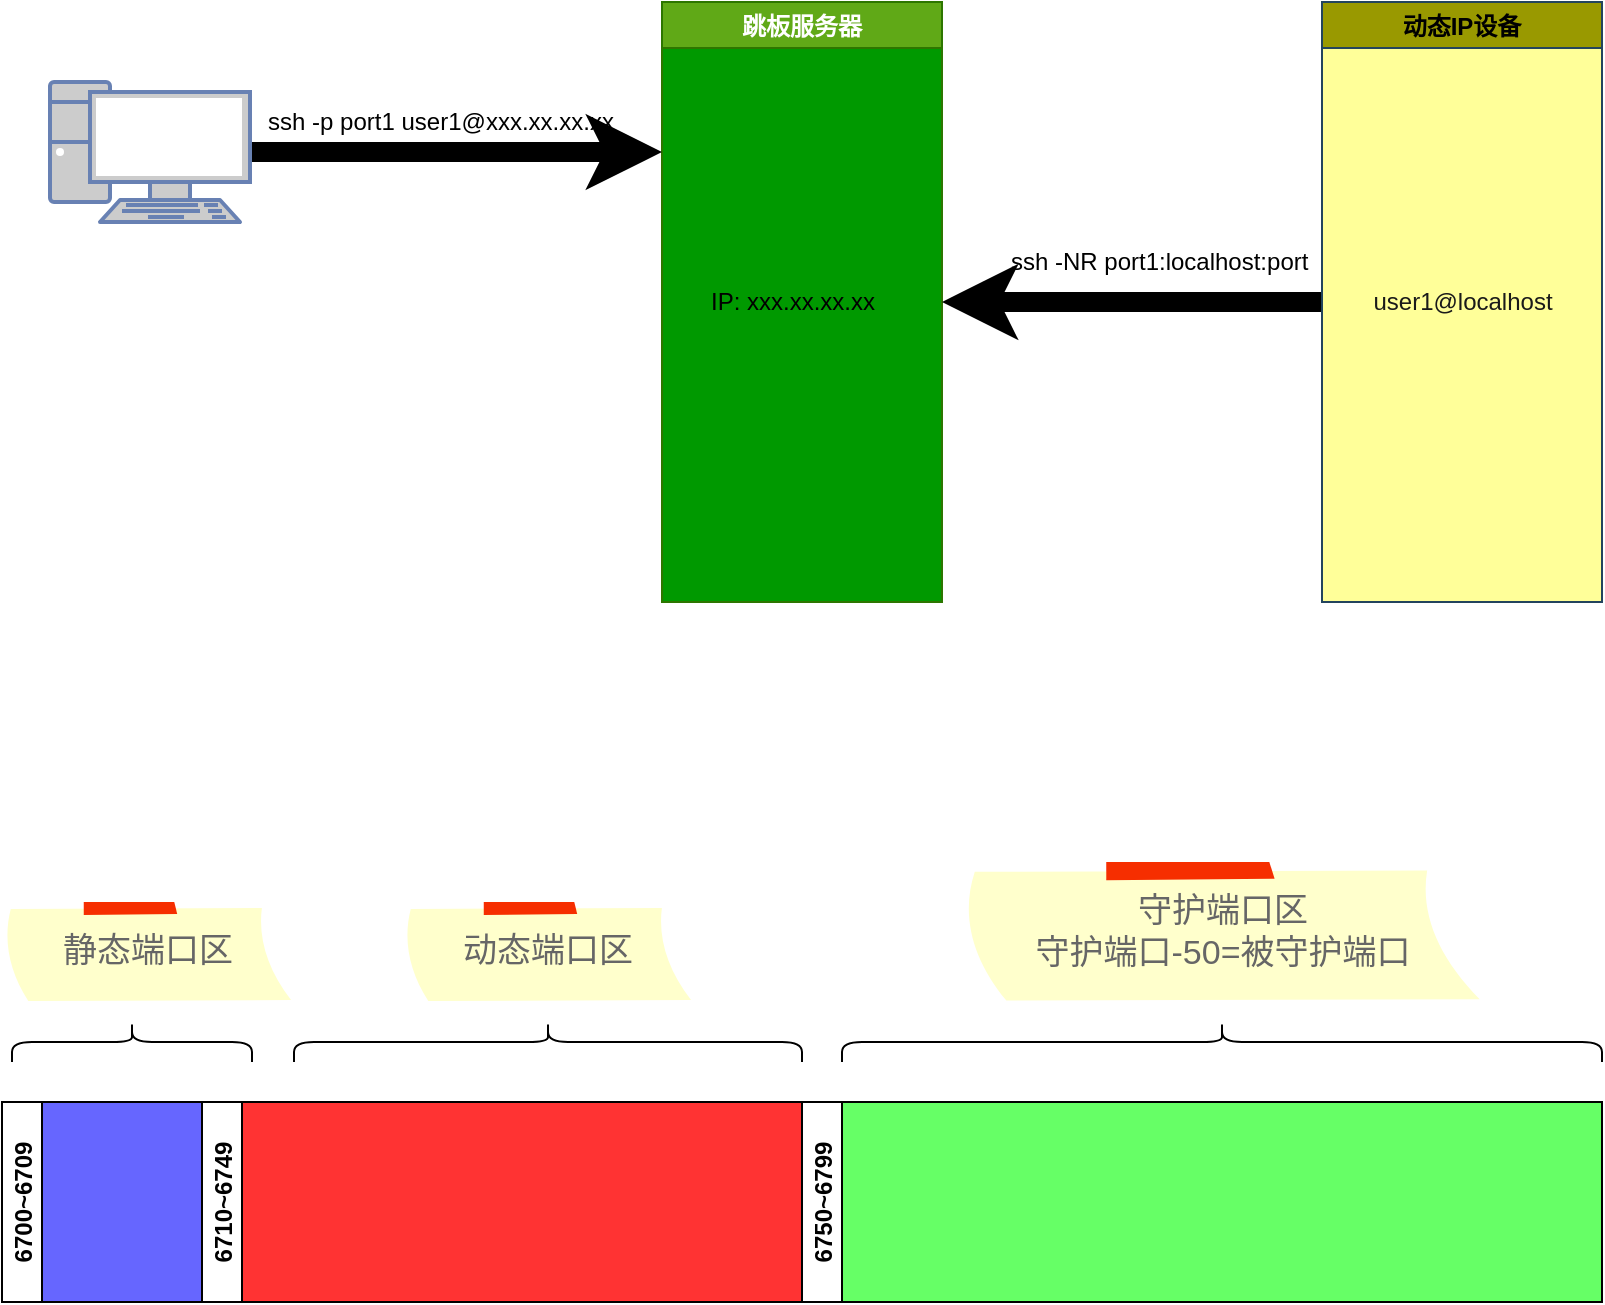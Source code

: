 <mxfile>
    <diagram id="-7RdAi2UDS6-vGZNOUGU" name="第 1 页">
        <mxGraphModel dx="1678" dy="585" grid="1" gridSize="10" guides="1" tooltips="1" connect="1" arrows="1" fold="1" page="1" pageScale="1" pageWidth="850" pageHeight="1100" math="0" shadow="0">
            <root>
                <mxCell id="0"/>
                <mxCell id="1" parent="0"/>
                <mxCell id="3" value="跳板服务器" style="swimlane;fillColor=#60a917;fontColor=#ffffff;strokeColor=#2D7600;swimlaneFillColor=#009900;" parent="1" vertex="1">
                    <mxGeometry x="150" y="180" width="140" height="300" as="geometry"/>
                </mxCell>
                <mxCell id="12" value="IP: xxx.xx.xx.xx" style="text;html=1;align=center;verticalAlign=middle;resizable=0;points=[];autosize=1;strokeColor=none;fillColor=none;" parent="3" vertex="1">
                    <mxGeometry x="15" y="140" width="100" height="20" as="geometry"/>
                </mxCell>
                <mxCell id="5" style="edgeStyle=none;html=1;entryX=1;entryY=0.5;entryDx=0;entryDy=0;strokeWidth=10;" parent="1" source="4" target="3" edge="1">
                    <mxGeometry relative="1" as="geometry"/>
                </mxCell>
                <mxCell id="4" value="动态IP设备" style="swimlane;startSize=23;fillColor=#999900;strokeColor=#23445d;swimlaneFillColor=#FFFF99;" parent="1" vertex="1">
                    <mxGeometry x="480" y="180" width="140" height="300" as="geometry"/>
                </mxCell>
                <mxCell id="10" value="&lt;font color=&quot;#1a1a1a&quot;&gt;user1@localhost&lt;/font&gt;" style="text;html=1;align=center;verticalAlign=middle;resizable=0;points=[];autosize=1;strokeColor=none;fillColor=none;" parent="4" vertex="1">
                    <mxGeometry x="15" y="140" width="110" height="20" as="geometry"/>
                </mxCell>
                <mxCell id="6" value="ssh -NR port1:localhost:port&amp;nbsp;" style="text;html=1;align=center;verticalAlign=middle;resizable=0;points=[];autosize=1;strokeColor=none;fillColor=none;" parent="1" vertex="1">
                    <mxGeometry x="315" y="300" width="170" height="20" as="geometry"/>
                </mxCell>
                <mxCell id="8" style="edgeStyle=none;html=1;entryX=0;entryY=0.25;entryDx=0;entryDy=0;strokeWidth=10;" parent="1" source="7" target="3" edge="1">
                    <mxGeometry relative="1" as="geometry"/>
                </mxCell>
                <mxCell id="7" value="" style="fontColor=#0066CC;verticalAlign=top;verticalLabelPosition=bottom;labelPosition=center;align=center;html=1;outlineConnect=0;fillColor=#CCCCCC;strokeColor=#6881B3;gradientColor=none;gradientDirection=north;strokeWidth=2;shape=mxgraph.networks.pc;" parent="1" vertex="1">
                    <mxGeometry x="-156" y="220" width="100" height="70" as="geometry"/>
                </mxCell>
                <mxCell id="9" value="ssh -p port1 user1@xxx.xx.xx.xx" style="text;html=1;align=center;verticalAlign=middle;resizable=0;points=[];autosize=1;strokeColor=none;fillColor=none;" parent="1" vertex="1">
                    <mxGeometry x="-56" y="230" width="190" height="20" as="geometry"/>
                </mxCell>
                <mxCell id="13" value="&lt;font color=&quot;#ffffff&quot;&gt;建立远程转发&lt;/font&gt;" style="text;html=1;align=center;verticalAlign=middle;resizable=0;points=[];autosize=1;strokeColor=none;fillColor=none;fontColor=#1A1A1A;" parent="1" vertex="1">
                    <mxGeometry x="350" y="340" width="90" height="20" as="geometry"/>
                </mxCell>
                <mxCell id="42" value="6700~6709" style="swimlane;startSize=20;horizontal=0;swimlaneFillColor=#6666FF;" vertex="1" parent="1">
                    <mxGeometry x="-180" y="730" width="100" height="100" as="geometry"/>
                </mxCell>
                <mxCell id="43" value="6710~6749" style="swimlane;startSize=20;horizontal=0;swimlaneFillColor=#FF3333;" vertex="1" parent="1">
                    <mxGeometry x="-80" y="730" width="300" height="100" as="geometry"/>
                </mxCell>
                <mxCell id="44" value="6750~6799" style="swimlane;startSize=20;horizontal=0;swimlaneFillColor=#66FF66;" vertex="1" parent="1">
                    <mxGeometry x="220" y="730" width="400" height="100" as="geometry"/>
                </mxCell>
                <mxCell id="46" value="" style="shape=curlyBracket;whiteSpace=wrap;html=1;rounded=1;direction=south;" vertex="1" parent="1">
                    <mxGeometry x="-175" y="690" width="120" height="20" as="geometry"/>
                </mxCell>
                <mxCell id="47" value="静态端口区" style="strokeWidth=1;shadow=0;dashed=0;align=center;html=1;shape=mxgraph.mockup.text.stickyNote2;fontColor=#666666;mainText=;fontSize=17;whiteSpace=wrap;fillColor=#ffffcc;strokeColor=#F62E00;" vertex="1" parent="1">
                    <mxGeometry x="-180" y="630" width="146" height="50" as="geometry"/>
                </mxCell>
                <mxCell id="48" value="" style="shape=curlyBracket;whiteSpace=wrap;html=1;rounded=1;direction=south;" vertex="1" parent="1">
                    <mxGeometry x="-34" y="690" width="254" height="20" as="geometry"/>
                </mxCell>
                <mxCell id="49" value="动态端口区" style="strokeWidth=1;shadow=0;dashed=0;align=center;html=1;shape=mxgraph.mockup.text.stickyNote2;fontColor=#666666;mainText=;fontSize=17;whiteSpace=wrap;fillColor=#ffffcc;strokeColor=#F62E00;" vertex="1" parent="1">
                    <mxGeometry x="20" y="630" width="146" height="50" as="geometry"/>
                </mxCell>
                <mxCell id="50" value="" style="shape=curlyBracket;whiteSpace=wrap;html=1;rounded=1;direction=south;" vertex="1" parent="1">
                    <mxGeometry x="240" y="690" width="380" height="20" as="geometry"/>
                </mxCell>
                <mxCell id="51" value="守护端口区&lt;br&gt;守护端口-50=被守护端口" style="strokeWidth=1;shadow=0;dashed=0;align=center;html=1;shape=mxgraph.mockup.text.stickyNote2;fontColor=#666666;mainText=;fontSize=17;whiteSpace=wrap;fillColor=#ffffcc;strokeColor=#F62E00;" vertex="1" parent="1">
                    <mxGeometry x="298.5" y="610" width="263" height="70" as="geometry"/>
                </mxCell>
            </root>
        </mxGraphModel>
    </diagram>
</mxfile>